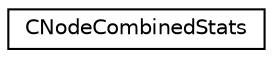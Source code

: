 digraph "Graphical Class Hierarchy"
{
  edge [fontname="Helvetica",fontsize="10",labelfontname="Helvetica",labelfontsize="10"];
  node [fontname="Helvetica",fontsize="10",shape=record];
  rankdir="LR";
  Node0 [label="CNodeCombinedStats",height=0.2,width=0.4,color="black", fillcolor="white", style="filled",URL="$d1/dd2/struct_c_node_combined_stats.html"];
}
